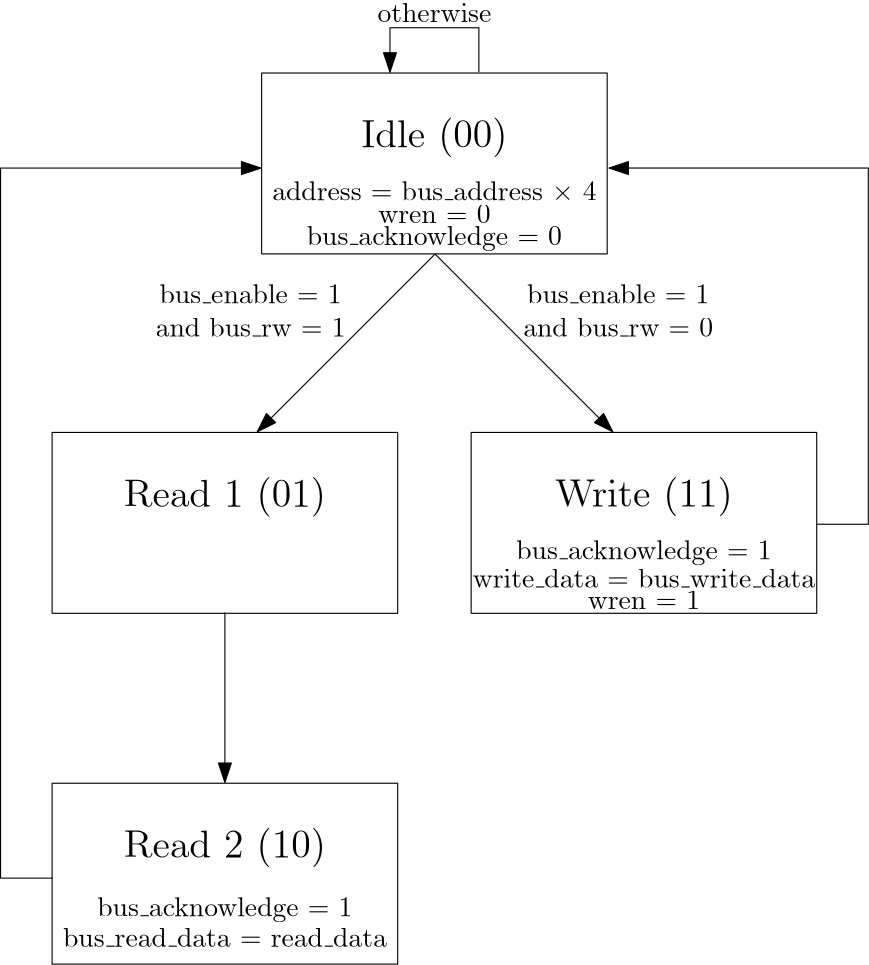 <?xml version="1.0"?>
<!DOCTYPE ipe SYSTEM "ipe.dtd">
<ipe version="70218" creator="Ipe 7.2.23">
<info created="D:20210507224633" modified="D:20210602005210"/>
<ipestyle name="basic">
<symbol name="arrow/arc(spx)">
<path stroke="sym-stroke" fill="sym-stroke" pen="sym-pen">
0 0 m
-1 0.333 l
-1 -0.333 l
h
</path>
</symbol>
<symbol name="arrow/farc(spx)">
<path stroke="sym-stroke" fill="white" pen="sym-pen">
0 0 m
-1 0.333 l
-1 -0.333 l
h
</path>
</symbol>
<symbol name="arrow/ptarc(spx)">
<path stroke="sym-stroke" fill="sym-stroke" pen="sym-pen">
0 0 m
-1 0.333 l
-0.8 0 l
-1 -0.333 l
h
</path>
</symbol>
<symbol name="arrow/fptarc(spx)">
<path stroke="sym-stroke" fill="white" pen="sym-pen">
0 0 m
-1 0.333 l
-0.8 0 l
-1 -0.333 l
h
</path>
</symbol>
<symbol name="mark/circle(sx)" transformations="translations">
<path fill="sym-stroke">
0.6 0 0 0.6 0 0 e
0.4 0 0 0.4 0 0 e
</path>
</symbol>
<symbol name="mark/disk(sx)" transformations="translations">
<path fill="sym-stroke">
0.6 0 0 0.6 0 0 e
</path>
</symbol>
<symbol name="mark/fdisk(sfx)" transformations="translations">
<group>
<path fill="sym-fill">
0.5 0 0 0.5 0 0 e
</path>
<path fill="sym-stroke" fillrule="eofill">
0.6 0 0 0.6 0 0 e
0.4 0 0 0.4 0 0 e
</path>
</group>
</symbol>
<symbol name="mark/box(sx)" transformations="translations">
<path fill="sym-stroke" fillrule="eofill">
-0.6 -0.6 m
0.6 -0.6 l
0.6 0.6 l
-0.6 0.6 l
h
-0.4 -0.4 m
0.4 -0.4 l
0.4 0.4 l
-0.4 0.4 l
h
</path>
</symbol>
<symbol name="mark/square(sx)" transformations="translations">
<path fill="sym-stroke">
-0.6 -0.6 m
0.6 -0.6 l
0.6 0.6 l
-0.6 0.6 l
h
</path>
</symbol>
<symbol name="mark/fsquare(sfx)" transformations="translations">
<group>
<path fill="sym-fill">
-0.5 -0.5 m
0.5 -0.5 l
0.5 0.5 l
-0.5 0.5 l
h
</path>
<path fill="sym-stroke" fillrule="eofill">
-0.6 -0.6 m
0.6 -0.6 l
0.6 0.6 l
-0.6 0.6 l
h
-0.4 -0.4 m
0.4 -0.4 l
0.4 0.4 l
-0.4 0.4 l
h
</path>
</group>
</symbol>
<symbol name="mark/cross(sx)" transformations="translations">
<group>
<path fill="sym-stroke">
-0.43 -0.57 m
0.57 0.43 l
0.43 0.57 l
-0.57 -0.43 l
h
</path>
<path fill="sym-stroke">
-0.43 0.57 m
0.57 -0.43 l
0.43 -0.57 l
-0.57 0.43 l
h
</path>
</group>
</symbol>
<symbol name="arrow/fnormal(spx)">
<path stroke="sym-stroke" fill="white" pen="sym-pen">
0 0 m
-1 0.333 l
-1 -0.333 l
h
</path>
</symbol>
<symbol name="arrow/pointed(spx)">
<path stroke="sym-stroke" fill="sym-stroke" pen="sym-pen">
0 0 m
-1 0.333 l
-0.8 0 l
-1 -0.333 l
h
</path>
</symbol>
<symbol name="arrow/fpointed(spx)">
<path stroke="sym-stroke" fill="white" pen="sym-pen">
0 0 m
-1 0.333 l
-0.8 0 l
-1 -0.333 l
h
</path>
</symbol>
<symbol name="arrow/linear(spx)">
<path stroke="sym-stroke" pen="sym-pen">
-1 0.333 m
0 0 l
-1 -0.333 l
</path>
</symbol>
<symbol name="arrow/fdouble(spx)">
<path stroke="sym-stroke" fill="white" pen="sym-pen">
0 0 m
-1 0.333 l
-1 -0.333 l
h
-1 0 m
-2 0.333 l
-2 -0.333 l
h
</path>
</symbol>
<symbol name="arrow/double(spx)">
<path stroke="sym-stroke" fill="sym-stroke" pen="sym-pen">
0 0 m
-1 0.333 l
-1 -0.333 l
h
-1 0 m
-2 0.333 l
-2 -0.333 l
h
</path>
</symbol>
<symbol name="arrow/mid-normal(spx)">
<path stroke="sym-stroke" fill="sym-stroke" pen="sym-pen">
0.5 0 m
-0.5 0.333 l
-0.5 -0.333 l
h
</path>
</symbol>
<symbol name="arrow/mid-fnormal(spx)">
<path stroke="sym-stroke" fill="white" pen="sym-pen">
0.5 0 m
-0.5 0.333 l
-0.5 -0.333 l
h
</path>
</symbol>
<symbol name="arrow/mid-pointed(spx)">
<path stroke="sym-stroke" fill="sym-stroke" pen="sym-pen">
0.5 0 m
-0.5 0.333 l
-0.3 0 l
-0.5 -0.333 l
h
</path>
</symbol>
<symbol name="arrow/mid-fpointed(spx)">
<path stroke="sym-stroke" fill="white" pen="sym-pen">
0.5 0 m
-0.5 0.333 l
-0.3 0 l
-0.5 -0.333 l
h
</path>
</symbol>
<symbol name="arrow/mid-double(spx)">
<path stroke="sym-stroke" fill="sym-stroke" pen="sym-pen">
1 0 m
0 0.333 l
0 -0.333 l
h
0 0 m
-1 0.333 l
-1 -0.333 l
h
</path>
</symbol>
<symbol name="arrow/mid-fdouble(spx)">
<path stroke="sym-stroke" fill="white" pen="sym-pen">
1 0 m
0 0.333 l
0 -0.333 l
h
0 0 m
-1 0.333 l
-1 -0.333 l
h
</path>
</symbol>
<anglesize name="22.5 deg" value="22.5"/>
<anglesize name="30 deg" value="30"/>
<anglesize name="45 deg" value="45"/>
<anglesize name="60 deg" value="60"/>
<anglesize name="90 deg" value="90"/>
<arrowsize name="large" value="10"/>
<arrowsize name="small" value="5"/>
<arrowsize name="tiny" value="3"/>
<color name="blue" value="0 0 1"/>
<color name="brown" value="0.647 0.165 0.165"/>
<color name="darkblue" value="0 0 0.545"/>
<color name="darkcyan" value="0 0.545 0.545"/>
<color name="darkgray" value="0.663"/>
<color name="darkgreen" value="0 0.392 0"/>
<color name="darkmagenta" value="0.545 0 0.545"/>
<color name="darkorange" value="1 0.549 0"/>
<color name="darkred" value="0.545 0 0"/>
<color name="gold" value="1 0.843 0"/>
<color name="gray" value="0.745"/>
<color name="green" value="0 1 0"/>
<color name="lightblue" value="0.678 0.847 0.902"/>
<color name="lightcyan" value="0.878 1 1"/>
<color name="lightgray" value="0.827"/>
<color name="lightgreen" value="0.565 0.933 0.565"/>
<color name="lightyellow" value="1 1 0.878"/>
<color name="navy" value="0 0 0.502"/>
<color name="orange" value="1 0.647 0"/>
<color name="pink" value="1 0.753 0.796"/>
<color name="purple" value="0.627 0.125 0.941"/>
<color name="red" value="1 0 0"/>
<color name="seagreen" value="0.18 0.545 0.341"/>
<color name="turquoise" value="0.251 0.878 0.816"/>
<color name="violet" value="0.933 0.51 0.933"/>
<color name="yellow" value="1 1 0"/>
<dashstyle name="dash dot dotted" value="[4 2 1 2 1 2] 0"/>
<dashstyle name="dash dotted" value="[4 2 1 2] 0"/>
<dashstyle name="dashed" value="[4] 0"/>
<dashstyle name="dotted" value="[1 3] 0"/>
<gridsize name="10 pts (~3.5 mm)" value="10"/>
<gridsize name="14 pts (~5 mm)" value="14"/>
<gridsize name="16 pts (~6 mm)" value="16"/>
<gridsize name="20 pts (~7 mm)" value="20"/>
<gridsize name="28 pts (~10 mm)" value="28"/>
<gridsize name="32 pts (~12 mm)" value="32"/>
<gridsize name="4 pts" value="4"/>
<gridsize name="56 pts (~20 mm)" value="56"/>
<gridsize name="8 pts (~3 mm)" value="8"/>
<opacity name="10%" value="0.1"/>
<opacity name="30%" value="0.3"/>
<opacity name="50%" value="0.5"/>
<opacity name="75%" value="0.75"/>
<pen name="fat" value="1.2"/>
<pen name="heavier" value="0.8"/>
<pen name="ultrafat" value="2"/>
<symbolsize name="large" value="5"/>
<symbolsize name="small" value="2"/>
<symbolsize name="tiny" value="1.1"/>
<textsize name="Huge" value="\Huge"/>
<textsize name="LARGE" value="\LARGE"/>
<textsize name="Large" value="\Large"/>
<textsize name="footnote" value="\footnotesize"/>
<textsize name="huge" value="\huge"/>
<textsize name="large" value="\large"/>
<textsize name="small" value="\small"/>
<textsize name="tiny" value="\tiny"/>
<textstyle name="center" begin="\begin{center}" end="\end{center}"/>
<textstyle name="item" begin="\begin{itemize}\item{}" end="\end{itemize}"/>
<textstyle name="itemize" begin="\begin{itemize}" end="\end{itemize}"/>
<tiling name="falling" angle="-60" step="4" width="1"/>
<tiling name="rising" angle="30" step="4" width="1"/>
</ipestyle>
<page>
<layer name="alpha"/>
<view layers="alpha" active="alpha"/>
<path layer="alpha" matrix="2.51319 0 0 0.955939 -204.399 26.7891" stroke="black" arrow="normal/normal">
128 608 m
128 544 l
</path>
<path matrix="1.167 0 0 1.00183 -24.5171 -1.40341" stroke="black" arrow="normal/normal">
304 640 m
320 640 l
320 768 l
240 768 l
</path>
<path matrix="1.17157 0 0 0.998541 -38.4533 1.12019" stroke="black" arrow="normal/normal">
80 512 m
64 512 l
64 768 l
144 768 l
</path>
<group matrix="1 0 0 1 0.941192 1.05178">
<path stroke="black" arrow="normal/normal">
192 736 m
128 672 l
</path>
<path stroke="black" arrow="normal/normal">
192 736 m
256 672 l
</path>
<text matrix="1 0 0 1 -26.3835 -10.8328" transformations="translations" pos="112 736" stroke="black" type="minipage" width="80" height="11.924" depth="6.95" valign="top" style="center">bus\_enable = 1 
and 
bus\_rw = 1</text>
<text matrix="1 0 0 1 105.934 -10.8328" transformations="translations" pos="112 736" stroke="black" type="minipage" width="80" height="11.924" depth="6.95" valign="top" style="center">bus\_enable = 1 
and 
bus\_rw = 0</text>
</group>
<path matrix="1 0 0 1 0.716533 2.51065" stroke="black" arrow="normal/normal">
208 800 m
208 816 l
176 816 l
176 800 l
</path>
<text matrix="1 0 0 1 -3.80397 -11.4182" transformations="translations" pos="176 832" stroke="black" type="label" width="41.041" height="6.918" depth="0" valign="baseline">otherwise</text>
<path matrix="1.29592 0 0 1.01733 -56.0998 -11.661" stroke="black">
144 800 m
144 736 l
240 736 l
240 800 l
h
</path>
<text matrix="1 0 0 1 -9.61916 -8.5" transformations="translations" pos="176 784" stroke="black" type="label" width="52.672" height="10.756" depth="3.59" valign="baseline" size="Large">Idle (00)</text>
<text matrix="1 0 0 1 -30.8116 1.09" transformations="translations" pos="165.114 755.35" stroke="black" type="label" width="116.829" height="6.919" depth="0.83" valign="baseline">address = bus\_address $\times$ 4</text>
<text matrix="1 0 0 1 8.1453 -1.06" transformations="translations" pos="164.355 749.283" stroke="black" type="label" width="40.432" height="6.42" depth="0" valign="baseline">wren = 0</text>
<text matrix="1 0 0 1 -19.1164 -2.887" transformations="translations" pos="165.872 743.216" stroke="black" type="label" width="91.922" height="6.926" depth="1.93" valign="baseline">bus\_acknowledge = 0</text>
<path matrix="1.29592 0 0 1.01733 -131.526 -141.047" stroke="black">
144 800 m
144 736 l
240 736 l
240 800 l
h
</path>
<text matrix="1 0 0 1 -95.0948 -41.8822" transformations="translations" pos="176 688" stroke="black" type="label" width="72.77" height="10.756" depth="3.59" valign="baseline" size="Large">Read 1 (01)</text>
<text matrix="1 0 0 1 126.837 128.492" transformations="translations" pos="95.3457 498.649" stroke="black" type="label" width="91.922" height="6.926" depth="1.93" valign="baseline">bus\_acknowledge = 1</text>
<text matrix="1 0 0 1 -8.2554 3.83876" transformations="translations" pos="214.785 613.16" stroke="black" type="label" width="123.227" height="6.918" depth="0" valign="baseline">write\_data = bus\_write\_data</text>
<text matrix="1 0 0 1 28.9706 5.60376" transformations="translations" pos="218.956 603.68" stroke="black" type="label" width="40.432" height="6.42" depth="0" valign="baseline">wren = 1</text>
<path matrix="1.29592 0 0 1.01733 19.3266 -141.047" stroke="black">
144 800 m
144 736 l
240 736 l
240 800 l
h
</path>
<text matrix="1 0 0 1 44.1492 102.198" transformations="translations" pos="192 544" stroke="black" type="label" width="63.988" height="10.756" depth="3.59" valign="baseline" size="Large">Write (11)</text>
<text matrix="1 0 0 1 -24.0166 0" transformations="translations" pos="95.3457 498.649" stroke="black" type="label" width="91.922" height="6.926" depth="1.93" valign="baseline">bus\_acknowledge = 1</text>
<text matrix="1 0 0 1 -37.4856 -4.1503" transformations="translations" pos="96.4832 491.824" stroke="black" type="label" width="116.585" height="6.918" depth="0" valign="baseline">bus\_read\_data = read\_data</text>
<text matrix="1 0 0 1 -95.0951 -88.1588" transformations="translations" pos="176 608" stroke="black" type="label" width="72.77" height="10.756" depth="3.59" valign="baseline" size="Large">Read 2 (10)</text>
<path matrix="1.29592 0 0 1.01733 -131.527 -267.324" stroke="black">
144 800 m
144 736 l
240 736 l
240 800 l
h
</path>
</page>
</ipe>
